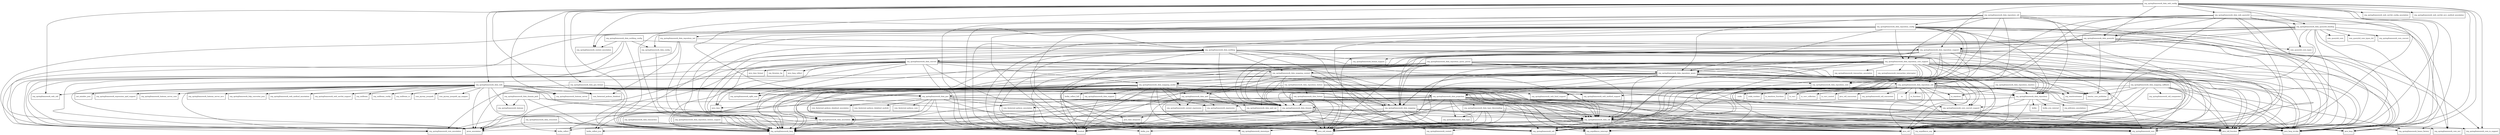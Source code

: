 digraph spring_data_commons_2_2_0_RC2_package_dependencies {
  node [shape = box, fontsize=10.0];
  org_springframework_data_annotation -> org_springframework_core_annotation;
  org_springframework_data_annotation -> org_springframework_lang;
  org_springframework_data_annotation -> org_springframework_stereotype;
  org_springframework_data_auditing -> java_lang_invoke;
  org_springframework_data_auditing -> java_time;
  org_springframework_data_auditing -> java_time_temporal;
  org_springframework_data_auditing -> java_util;
  org_springframework_data_auditing -> java_util_function;
  org_springframework_data_auditing -> java_util_stream;
  org_springframework_data_auditing -> lombok;
  org_springframework_data_auditing -> org_springframework_core;
  org_springframework_data_auditing -> org_springframework_data_annotation;
  org_springframework_data_auditing -> org_springframework_data_convert;
  org_springframework_data_auditing -> org_springframework_data_domain;
  org_springframework_data_auditing -> org_springframework_data_mapping;
  org_springframework_data_auditing -> org_springframework_data_mapping_context;
  org_springframework_data_auditing -> org_springframework_data_util;
  org_springframework_data_auditing -> org_springframework_format_support;
  org_springframework_data_auditing -> org_springframework_lang;
  org_springframework_data_auditing -> org_springframework_util;
  org_springframework_data_auditing_config -> javax_annotation;
  org_springframework_data_auditing_config -> org_springframework_context_annotation;
  org_springframework_data_auditing_config -> org_springframework_core_annotation;
  org_springframework_data_auditing_config -> org_springframework_data_auditing;
  org_springframework_data_auditing_config -> org_springframework_data_config;
  org_springframework_data_auditing_config -> org_springframework_lang;
  org_springframework_data_config -> org_springframework_lang;
  org_springframework_data_convert -> java_lang_invoke;
  org_springframework_data_convert -> java_lang_reflect;
  org_springframework_data_convert -> java_time;
  org_springframework_data_convert -> java_time_format;
  org_springframework_data_convert -> java_util;
  org_springframework_data_convert -> java_util_function;
  org_springframework_data_convert -> java_util_stream;
  org_springframework_data_convert -> javax_annotation;
  org_springframework_data_convert -> kotlin_reflect;
  org_springframework_data_convert -> kotlin_reflect_jvm;
  org_springframework_data_convert -> lombok;
  org_springframework_data_convert -> org_springframework_cglib_core;
  org_springframework_data_convert -> org_springframework_data_mapping;
  org_springframework_data_convert -> org_springframework_data_mapping_context;
  org_springframework_data_convert -> org_springframework_data_mapping_model;
  org_springframework_data_convert -> org_springframework_data_util;
  org_springframework_data_convert -> org_springframework_lang;
  org_springframework_data_convert -> org_threeten_bp;
  org_springframework_data_crossstore -> javax_annotation;
  org_springframework_data_crossstore -> org_springframework_lang;
  org_springframework_data_domain -> java_lang_invoke;
  org_springframework_data_domain -> java_time_temporal;
  org_springframework_data_domain -> java_util;
  org_springframework_data_domain -> java_util_function;
  org_springframework_data_domain -> java_util_stream;
  org_springframework_data_domain -> lombok;
  org_springframework_data_domain -> org_springframework_data_annotation;
  org_springframework_data_domain -> org_springframework_data_util;
  org_springframework_data_domain -> org_springframework_lang;
  org_springframework_data_domain_jaxb -> javax_annotation;
  org_springframework_data_domain_jaxb -> org_springframework_data_domain;
  org_springframework_data_domain_jaxb -> org_springframework_hateoas;
  org_springframework_data_domain_jaxb -> org_springframework_lang;
  org_springframework_data_geo -> com_fasterxml_jackson_annotation;
  org_springframework_data_geo -> com_fasterxml_jackson_core;
  org_springframework_data_geo -> com_fasterxml_jackson_databind_annotation;
  org_springframework_data_geo -> com_fasterxml_jackson_databind_module;
  org_springframework_data_geo -> java_lang_invoke;
  org_springframework_data_geo -> java_util;
  org_springframework_data_geo -> java_util_function;
  org_springframework_data_geo -> java_util_stream;
  org_springframework_data_geo -> lombok;
  org_springframework_data_geo -> org_springframework_data_annotation;
  org_springframework_data_geo -> org_springframework_data_domain;
  org_springframework_data_geo -> org_springframework_lang;
  org_springframework_data_geo_format -> javax_annotation;
  org_springframework_data_geo_format -> org_springframework_data_geo;
  org_springframework_data_geo_format -> org_springframework_lang;
  org_springframework_data_history -> java_lang_invoke;
  org_springframework_data_history -> java_time;
  org_springframework_data_history -> java_util;
  org_springframework_data_history -> java_util_function;
  org_springframework_data_history -> java_util_stream;
  org_springframework_data_history -> lombok;
  org_springframework_data_history -> org_springframework_data_domain;
  org_springframework_data_history -> org_springframework_data_util;
  org_springframework_data_history -> org_springframework_lang;
  org_springframework_data_mapping -> java_lang;
  org_springframework_data_mapping -> java_lang_invoke;
  org_springframework_data_mapping -> java_util;
  org_springframework_data_mapping -> java_util_function;
  org_springframework_data_mapping -> java_util_stream;
  org_springframework_data_mapping -> lombok;
  org_springframework_data_mapping -> org_springframework_core_annotation;
  org_springframework_data_mapping -> org_springframework_data_annotation;
  org_springframework_data_mapping -> org_springframework_data_util;
  org_springframework_data_mapping -> org_springframework_lang;
  org_springframework_data_mapping -> org_springframework_util;
  org_springframework_data_mapping_callback -> java_lang_invoke;
  org_springframework_data_mapping_callback -> java_util_function;
  org_springframework_data_mapping_callback -> java_util_stream;
  org_springframework_data_mapping_callback -> org_reactivestreams;
  org_springframework_data_mapping_callback -> org_springframework_beans_factory;
  org_springframework_data_mapping_callback -> org_springframework_core;
  org_springframework_data_mapping_callback -> org_springframework_lang;
  org_springframework_data_mapping_callback -> org_springframework_util;
  org_springframework_data_mapping_callback -> org_springframework_util_comparator;
  org_springframework_data_mapping_callback -> reactor_core_publisher;
  org_springframework_data_mapping_context -> java_lang_invoke;
  org_springframework_data_mapping_context -> java_util;
  org_springframework_data_mapping_context -> java_util_function;
  org_springframework_data_mapping_context -> java_util_stream;
  org_springframework_data_mapping_context -> lombok;
  org_springframework_data_mapping_context -> org_springframework_data_mapping;
  org_springframework_data_mapping_context -> org_springframework_data_mapping_model;
  org_springframework_data_mapping_context -> org_springframework_data_spel;
  org_springframework_data_mapping_context -> org_springframework_data_util;
  org_springframework_data_mapping_context -> org_springframework_lang;
  org_springframework_data_mapping_context -> org_springframework_util;
  org_springframework_data_mapping_model -> java_lang_invoke;
  org_springframework_data_mapping_model -> java_util;
  org_springframework_data_mapping_model -> java_util_function;
  org_springframework_data_mapping_model -> java_util_stream;
  org_springframework_data_mapping_model -> kotlin_jvm;
  org_springframework_data_mapping_model -> kotlin_reflect;
  org_springframework_data_mapping_model -> kotlin_reflect_full;
  org_springframework_data_mapping_model -> kotlin_reflect_jvm;
  org_springframework_data_mapping_model -> lombok;
  org_springframework_data_mapping_model -> org_springframework_cglib_core;
  org_springframework_data_mapping_model -> org_springframework_context_expression;
  org_springframework_data_mapping_model -> org_springframework_core;
  org_springframework_data_mapping_model -> org_springframework_core_annotation;
  org_springframework_data_mapping_model -> org_springframework_data_annotation;
  org_springframework_data_mapping_model -> org_springframework_data_domain;
  org_springframework_data_mapping_model -> org_springframework_data_mapping;
  org_springframework_data_mapping_model -> org_springframework_data_spel;
  org_springframework_data_mapping_model -> org_springframework_data_support;
  org_springframework_data_mapping_model -> org_springframework_data_util;
  org_springframework_data_mapping_model -> org_springframework_expression;
  org_springframework_data_mapping_model -> org_springframework_lang;
  org_springframework_data_mapping_model -> org_springframework_util;
  org_springframework_data_projection -> com_fasterxml_jackson_annotation;
  org_springframework_data_projection -> java_lang;
  org_springframework_data_projection -> java_lang_invoke;
  org_springframework_data_projection -> java_util;
  org_springframework_data_projection -> java_util_function;
  org_springframework_data_projection -> java_util_stream;
  org_springframework_data_projection -> javax_annotation;
  org_springframework_data_projection -> lombok;
  org_springframework_data_projection -> org_aopalliance_aop;
  org_springframework_data_projection -> org_aopalliance_intercept;
  org_springframework_data_projection -> org_springframework_context_expression;
  org_springframework_data_projection -> org_springframework_core_convert_support;
  org_springframework_data_projection -> org_springframework_data_type;
  org_springframework_data_projection -> org_springframework_data_type_classreading;
  org_springframework_data_projection -> org_springframework_data_util;
  org_springframework_data_projection -> org_springframework_expression;
  org_springframework_data_projection -> org_springframework_lang;
  org_springframework_data_projection -> org_springframework_util;
  org_springframework_data_querydsl -> com_querydsl_core_types;
  org_springframework_data_querydsl -> java_lang_invoke;
  org_springframework_data_querydsl -> java_util;
  org_springframework_data_querydsl -> java_util_function;
  org_springframework_data_querydsl -> java_util_stream;
  org_springframework_data_querydsl -> lombok;
  org_springframework_data_querydsl -> org_springframework_data_domain;
  org_springframework_data_querydsl -> org_springframework_data_repository_support;
  org_springframework_data_querydsl -> org_springframework_lang;
  org_springframework_data_querydsl -> reactor_core_publisher;
  org_springframework_data_querydsl_binding -> com_querydsl_core;
  org_springframework_data_querydsl_binding -> com_querydsl_core_types;
  org_springframework_data_querydsl_binding -> com_querydsl_core_types_dsl;
  org_springframework_data_querydsl_binding -> java_lang;
  org_springframework_data_querydsl_binding -> java_lang_invoke;
  org_springframework_data_querydsl_binding -> java_util;
  org_springframework_data_querydsl_binding -> java_util_function;
  org_springframework_data_querydsl_binding -> lombok;
  org_springframework_data_querydsl_binding -> org_springframework_core_convert;
  org_springframework_data_querydsl_binding -> org_springframework_data_mapping;
  org_springframework_data_querydsl_binding -> org_springframework_data_querydsl;
  org_springframework_data_querydsl_binding -> org_springframework_data_repository_support;
  org_springframework_data_querydsl_binding -> org_springframework_data_util;
  org_springframework_data_querydsl_binding -> org_springframework_lang;
  org_springframework_data_querydsl_binding -> org_springframework_util;
  org_springframework_data_repository -> java_util;
  org_springframework_data_repository -> kotlin;
  org_springframework_data_repository -> kotlin_jvm_internal;
  org_springframework_data_repository -> org_jetbrains_annotations;
  org_springframework_data_repository -> org_springframework_data_domain;
  org_springframework_data_repository -> org_springframework_lang;
  org_springframework_data_repository -> org_springframework_stereotype;
  org_springframework_data_repository_cdi -> java_lang_invoke;
  org_springframework_data_repository_cdi -> java_util;
  org_springframework_data_repository_cdi -> java_util_function;
  org_springframework_data_repository_cdi -> java_util_stream;
  org_springframework_data_repository_cdi -> lombok;
  org_springframework_data_repository_cdi -> org_springframework_core_env;
  org_springframework_data_repository_cdi -> org_springframework_data_repository;
  org_springframework_data_repository_cdi -> org_springframework_data_repository_config;
  org_springframework_data_repository_cdi -> org_springframework_data_repository_core;
  org_springframework_data_repository_cdi -> org_springframework_data_repository_core_support;
  org_springframework_data_repository_cdi -> org_springframework_data_repository_query;
  org_springframework_data_repository_cdi -> org_springframework_data_util;
  org_springframework_data_repository_cdi -> org_springframework_lang;
  org_springframework_data_repository_config -> java_lang_invoke;
  org_springframework_data_repository_config -> java_util;
  org_springframework_data_repository_config -> java_util_function;
  org_springframework_data_repository_config -> java_util_stream;
  org_springframework_data_repository_config -> javax_annotation;
  org_springframework_data_repository_config -> lombok;
  org_springframework_data_repository_config -> org_springframework_context;
  org_springframework_data_repository_config -> org_springframework_context_annotation;
  org_springframework_data_repository_config -> org_springframework_core_annotation;
  org_springframework_data_repository_config -> org_springframework_core_env;
  org_springframework_data_repository_config -> org_springframework_core_io_support;
  org_springframework_data_repository_config -> org_springframework_data_config;
  org_springframework_data_repository_config -> org_springframework_data_repository;
  org_springframework_data_repository_config -> org_springframework_data_repository_core;
  org_springframework_data_repository_config -> org_springframework_data_repository_core_support;
  org_springframework_data_repository_config -> org_springframework_data_repository_init;
  org_springframework_data_repository_config -> org_springframework_data_repository_query;
  org_springframework_data_repository_config -> org_springframework_data_repository_util;
  org_springframework_data_repository_config -> org_springframework_data_util;
  org_springframework_data_repository_config -> org_springframework_lang;
  org_springframework_data_repository_core -> java_util;
  org_springframework_data_repository_core -> org_springframework_data_util;
  org_springframework_data_repository_core -> org_springframework_lang;
  org_springframework_data_repository_core_support -> java_lang;
  org_springframework_data_repository_core_support -> java_lang_invoke;
  org_springframework_data_repository_core_support -> java_util;
  org_springframework_data_repository_core_support -> java_util_function;
  org_springframework_data_repository_core_support -> java_util_stream;
  org_springframework_data_repository_core_support -> javax_annotation;
  org_springframework_data_repository_core_support -> lombok;
  org_springframework_data_repository_core_support -> org_aopalliance_aop;
  org_springframework_data_repository_core_support -> org_aopalliance_intercept;
  org_springframework_data_repository_core_support -> org_reactivestreams;
  org_springframework_data_repository_core_support -> org_springframework_core;
  org_springframework_data_repository_core_support -> org_springframework_core_convert_support;
  org_springframework_data_repository_core_support -> org_springframework_data_annotation;
  org_springframework_data_repository_core_support -> org_springframework_data_domain;
  org_springframework_data_repository_core_support -> org_springframework_data_mapping;
  org_springframework_data_repository_core_support -> org_springframework_data_mapping_context;
  org_springframework_data_repository_core_support -> org_springframework_data_projection;
  org_springframework_data_repository_core_support -> org_springframework_data_repository;
  org_springframework_data_repository_core_support -> org_springframework_data_repository_core;
  org_springframework_data_repository_core_support -> org_springframework_data_repository_query;
  org_springframework_data_repository_core_support -> org_springframework_data_repository_util;
  org_springframework_data_repository_core_support -> org_springframework_data_util;
  org_springframework_data_repository_core_support -> org_springframework_lang;
  org_springframework_data_repository_core_support -> org_springframework_transaction_annotation;
  org_springframework_data_repository_core_support -> org_springframework_transaction_interceptor;
  org_springframework_data_repository_core_support -> org_springframework_util;
  org_springframework_data_repository_history -> java_util;
  org_springframework_data_repository_history -> org_springframework_data_domain;
  org_springframework_data_repository_history -> org_springframework_data_history;
  org_springframework_data_repository_history -> org_springframework_data_repository;
  org_springframework_data_repository_history -> org_springframework_lang;
  org_springframework_data_repository_history_support -> org_springframework_lang;
  org_springframework_data_repository_init -> com_fasterxml_jackson_databind;
  org_springframework_data_repository_init -> javax_annotation;
  org_springframework_data_repository_init -> org_springframework_data_repository_support;
  org_springframework_data_repository_init -> org_springframework_lang;
  org_springframework_data_repository_query -> java_lang_invoke;
  org_springframework_data_repository_query -> java_util;
  org_springframework_data_repository_query -> java_util_function;
  org_springframework_data_repository_query -> java_util_stream;
  org_springframework_data_repository_query -> javax_annotation;
  org_springframework_data_repository_query -> lombok;
  org_springframework_data_repository_query -> org_aopalliance_intercept;
  org_springframework_data_repository_query -> org_springframework_core;
  org_springframework_data_repository_query -> org_springframework_core_convert_support;
  org_springframework_data_repository_query -> org_springframework_data_domain;
  org_springframework_data_repository_query -> org_springframework_data_mapping;
  org_springframework_data_repository_query -> org_springframework_data_mapping_model;
  org_springframework_data_repository_query -> org_springframework_data_projection;
  org_springframework_data_repository_query -> org_springframework_data_repository_core;
  org_springframework_data_repository_query -> org_springframework_data_repository_util;
  org_springframework_data_repository_query -> org_springframework_data_spel;
  org_springframework_data_repository_query -> org_springframework_data_spel_spi;
  org_springframework_data_repository_query -> org_springframework_data_util;
  org_springframework_data_repository_query -> org_springframework_lang;
  org_springframework_data_repository_query -> org_springframework_util;
  org_springframework_data_repository_query -> reactor_core_publisher;
  org_springframework_data_repository_query_parser -> java_lang_invoke;
  org_springframework_data_repository_query_parser -> java_util;
  org_springframework_data_repository_query_parser -> java_util_function;
  org_springframework_data_repository_query_parser -> java_util_stream;
  org_springframework_data_repository_query_parser -> lombok;
  org_springframework_data_repository_query_parser -> org_springframework_data_domain;
  org_springframework_data_repository_query_parser -> org_springframework_data_mapping;
  org_springframework_data_repository_query_parser -> org_springframework_data_repository_query;
  org_springframework_data_repository_query_parser -> org_springframework_data_util;
  org_springframework_data_repository_query_parser -> org_springframework_lang;
  org_springframework_data_repository_reactive -> io_reactivex;
  org_springframework_data_repository_reactive -> org_reactivestreams;
  org_springframework_data_repository_reactive -> org_springframework_data_domain;
  org_springframework_data_repository_reactive -> org_springframework_data_repository;
  org_springframework_data_repository_reactive -> org_springframework_lang;
  org_springframework_data_repository_reactive -> reactor_core_publisher;
  org_springframework_data_repository_support -> java_lang_invoke;
  org_springframework_data_repository_support -> java_util;
  org_springframework_data_repository_support -> java_util_function;
  org_springframework_data_repository_support -> java_util_stream;
  org_springframework_data_repository_support -> javax_annotation;
  org_springframework_data_repository_support -> lombok;
  org_springframework_data_repository_support -> org_springframework_core;
  org_springframework_data_repository_support -> org_springframework_data_domain;
  org_springframework_data_repository_support -> org_springframework_data_mapping;
  org_springframework_data_repository_support -> org_springframework_data_repository;
  org_springframework_data_repository_support -> org_springframework_data_repository_core;
  org_springframework_data_repository_support -> org_springframework_data_repository_core_support;
  org_springframework_data_repository_support -> org_springframework_data_repository_query;
  org_springframework_data_repository_support -> org_springframework_data_repository_util;
  org_springframework_data_repository_support -> org_springframework_data_util;
  org_springframework_data_repository_support -> org_springframework_format_support;
  org_springframework_data_repository_support -> org_springframework_lang;
  org_springframework_data_repository_util -> io_reactivex;
  org_springframework_data_repository_util -> io_reactivex_functions;
  org_springframework_data_repository_util -> io_vavr;
  org_springframework_data_repository_util -> io_vavr_collection;
  org_springframework_data_repository_util -> io_vavr_control;
  org_springframework_data_repository_util -> java_lang_invoke;
  org_springframework_data_repository_util -> java_util;
  org_springframework_data_repository_util -> java_util_concurrent;
  org_springframework_data_repository_util -> java_util_function;
  org_springframework_data_repository_util -> java_util_stream;
  org_springframework_data_repository_util -> javax_annotation;
  org_springframework_data_repository_util -> lombok;
  org_springframework_data_repository_util -> org_reactivestreams;
  org_springframework_data_repository_util -> org_springframework_core;
  org_springframework_data_repository_util -> org_springframework_core_convert_support;
  org_springframework_data_repository_util -> org_springframework_data_domain;
  org_springframework_data_repository_util -> org_springframework_data_geo;
  org_springframework_data_repository_util -> org_springframework_data_repository;
  org_springframework_data_repository_util -> org_springframework_data_util;
  org_springframework_data_repository_util -> org_springframework_lang;
  org_springframework_data_repository_util -> org_springframework_util;
  org_springframework_data_repository_util -> org_springframework_util_concurrent;
  org_springframework_data_repository_util -> reactor_core_publisher;
  org_springframework_data_repository_util -> rx;
  org_springframework_data_repository_util -> rx_functions;
  org_springframework_data_repository_util -> scala;
  org_springframework_data_repository_util -> scala_runtime;
  org_springframework_data_spel -> java_lang_invoke;
  org_springframework_data_spel -> java_util;
  org_springframework_data_spel -> java_util_function;
  org_springframework_data_spel -> java_util_stream;
  org_springframework_data_spel -> lombok;
  org_springframework_data_spel -> org_springframework_context_expression;
  org_springframework_data_spel -> org_springframework_data_spel_spi;
  org_springframework_data_spel -> org_springframework_data_util;
  org_springframework_data_spel -> org_springframework_expression;
  org_springframework_data_spel -> org_springframework_lang;
  org_springframework_data_spel_spi -> org_springframework_data_util;
  org_springframework_data_spel_spi -> org_springframework_lang;
  org_springframework_data_support -> lombok;
  org_springframework_data_support -> org_springframework_data_domain;
  org_springframework_data_support -> org_springframework_lang;
  org_springframework_data_transaction -> org_springframework_lang;
  org_springframework_data_type -> org_springframework_lang;
  org_springframework_data_type_classreading -> java_lang_invoke;
  org_springframework_data_type_classreading -> java_util_function;
  org_springframework_data_type_classreading -> java_util_stream;
  org_springframework_data_type_classreading -> lombok;
  org_springframework_data_type_classreading -> org_springframework_data_type;
  org_springframework_data_type_classreading -> org_springframework_data_util;
  org_springframework_data_type_classreading -> org_springframework_lang;
  org_springframework_data_util -> java_lang;
  org_springframework_data_util -> java_lang_invoke;
  org_springframework_data_util -> java_util;
  org_springframework_data_util -> java_util_function;
  org_springframework_data_util -> java_util_stream;
  org_springframework_data_util -> javax_annotation;
  org_springframework_data_util -> kotlin_jvm;
  org_springframework_data_util -> kotlin_reflect;
  org_springframework_data_util -> kotlin_reflect_jvm;
  org_springframework_data_util -> lombok;
  org_springframework_data_util -> org_aopalliance_aop;
  org_springframework_data_util -> org_aopalliance_intercept;
  org_springframework_data_util -> org_springframework_beans_factory;
  org_springframework_data_util -> org_springframework_context;
  org_springframework_data_util -> org_springframework_core;
  org_springframework_data_util -> org_springframework_core_annotation;
  org_springframework_data_util -> org_springframework_core_env;
  org_springframework_data_util -> org_springframework_core_io_support;
  org_springframework_data_util -> org_springframework_lang;
  org_springframework_data_util -> org_springframework_util;
  org_springframework_data_web -> com_fasterxml_jackson_databind;
  org_springframework_data_web -> com_jayway_jsonpath;
  org_springframework_data_web -> com_jayway_jsonpath_spi_mapper;
  org_springframework_data_web -> java_lang_invoke;
  org_springframework_data_web -> java_util;
  org_springframework_data_web -> java_util_function;
  org_springframework_data_web -> java_util_stream;
  org_springframework_data_web -> javax_annotation;
  org_springframework_data_web -> lombok;
  org_springframework_data_web -> net_minidev_json;
  org_springframework_data_web -> org_aopalliance_intercept;
  org_springframework_data_web -> org_springframework_core;
  org_springframework_data_web -> org_springframework_core_annotation;
  org_springframework_data_web -> org_springframework_data_domain;
  org_springframework_data_web -> org_springframework_data_mapping;
  org_springframework_data_web -> org_springframework_data_projection;
  org_springframework_data_web -> org_springframework_data_util;
  org_springframework_data_web -> org_springframework_expression_spel_support;
  org_springframework_data_web -> org_springframework_hateoas;
  org_springframework_data_web -> org_springframework_hateoas_server;
  org_springframework_data_web -> org_springframework_hateoas_server_core;
  org_springframework_data_web -> org_springframework_hateoas_server_mvc;
  org_springframework_data_web -> org_springframework_http_converter_json;
  org_springframework_data_web -> org_springframework_lang;
  org_springframework_data_web -> org_springframework_util;
  org_springframework_data_web -> org_springframework_web_bind_support;
  org_springframework_data_web -> org_springframework_web_method_annotation;
  org_springframework_data_web -> org_springframework_web_method_support;
  org_springframework_data_web -> org_springframework_web_servlet_support;
  org_springframework_data_web -> org_springframework_web_util;
  org_springframework_data_web -> org_xmlbeam;
  org_springframework_data_web -> org_xmlbeam_config;
  org_springframework_data_web -> org_xmlbeam_io;
  org_springframework_data_web_config -> com_fasterxml_jackson_databind;
  org_springframework_data_web_config -> java_lang;
  org_springframework_data_web_config -> java_lang_invoke;
  org_springframework_data_web_config -> java_util;
  org_springframework_data_web_config -> java_util_function;
  org_springframework_data_web_config -> org_springframework_beans_factory;
  org_springframework_data_web_config -> org_springframework_context_annotation;
  org_springframework_data_web_config -> org_springframework_core_io_support;
  org_springframework_data_web_config -> org_springframework_data_geo;
  org_springframework_data_web_config -> org_springframework_data_geo_format;
  org_springframework_data_web_config -> org_springframework_data_querydsl;
  org_springframework_data_web_config -> org_springframework_data_querydsl_binding;
  org_springframework_data_web_config -> org_springframework_data_repository_support;
  org_springframework_data_web_config -> org_springframework_data_web;
  org_springframework_data_web_config -> org_springframework_data_web_querydsl;
  org_springframework_data_web_config -> org_springframework_hateoas_server;
  org_springframework_data_web_config -> org_springframework_lang;
  org_springframework_data_web_config -> org_springframework_web_servlet_config_annotation;
  org_springframework_data_web_config -> org_springframework_web_servlet_mvc_method_annotation;
  org_springframework_data_web_config -> org_springframework_web_util;
  org_springframework_data_web_querydsl -> com_querydsl_core_types;
  org_springframework_data_web_querydsl -> java_lang_invoke;
  org_springframework_data_web_querydsl -> java_util;
  org_springframework_data_web_querydsl -> java_util_function;
  org_springframework_data_web_querydsl -> org_springframework_core_convert_support;
  org_springframework_data_web_querydsl -> org_springframework_data_querydsl;
  org_springframework_data_web_querydsl -> org_springframework_data_querydsl_binding;
  org_springframework_data_web_querydsl -> org_springframework_data_util;
  org_springframework_data_web_querydsl -> org_springframework_lang;
  org_springframework_data_web_querydsl -> org_springframework_web_bind_support;
  org_springframework_data_web_querydsl -> org_springframework_web_method_support;
}
